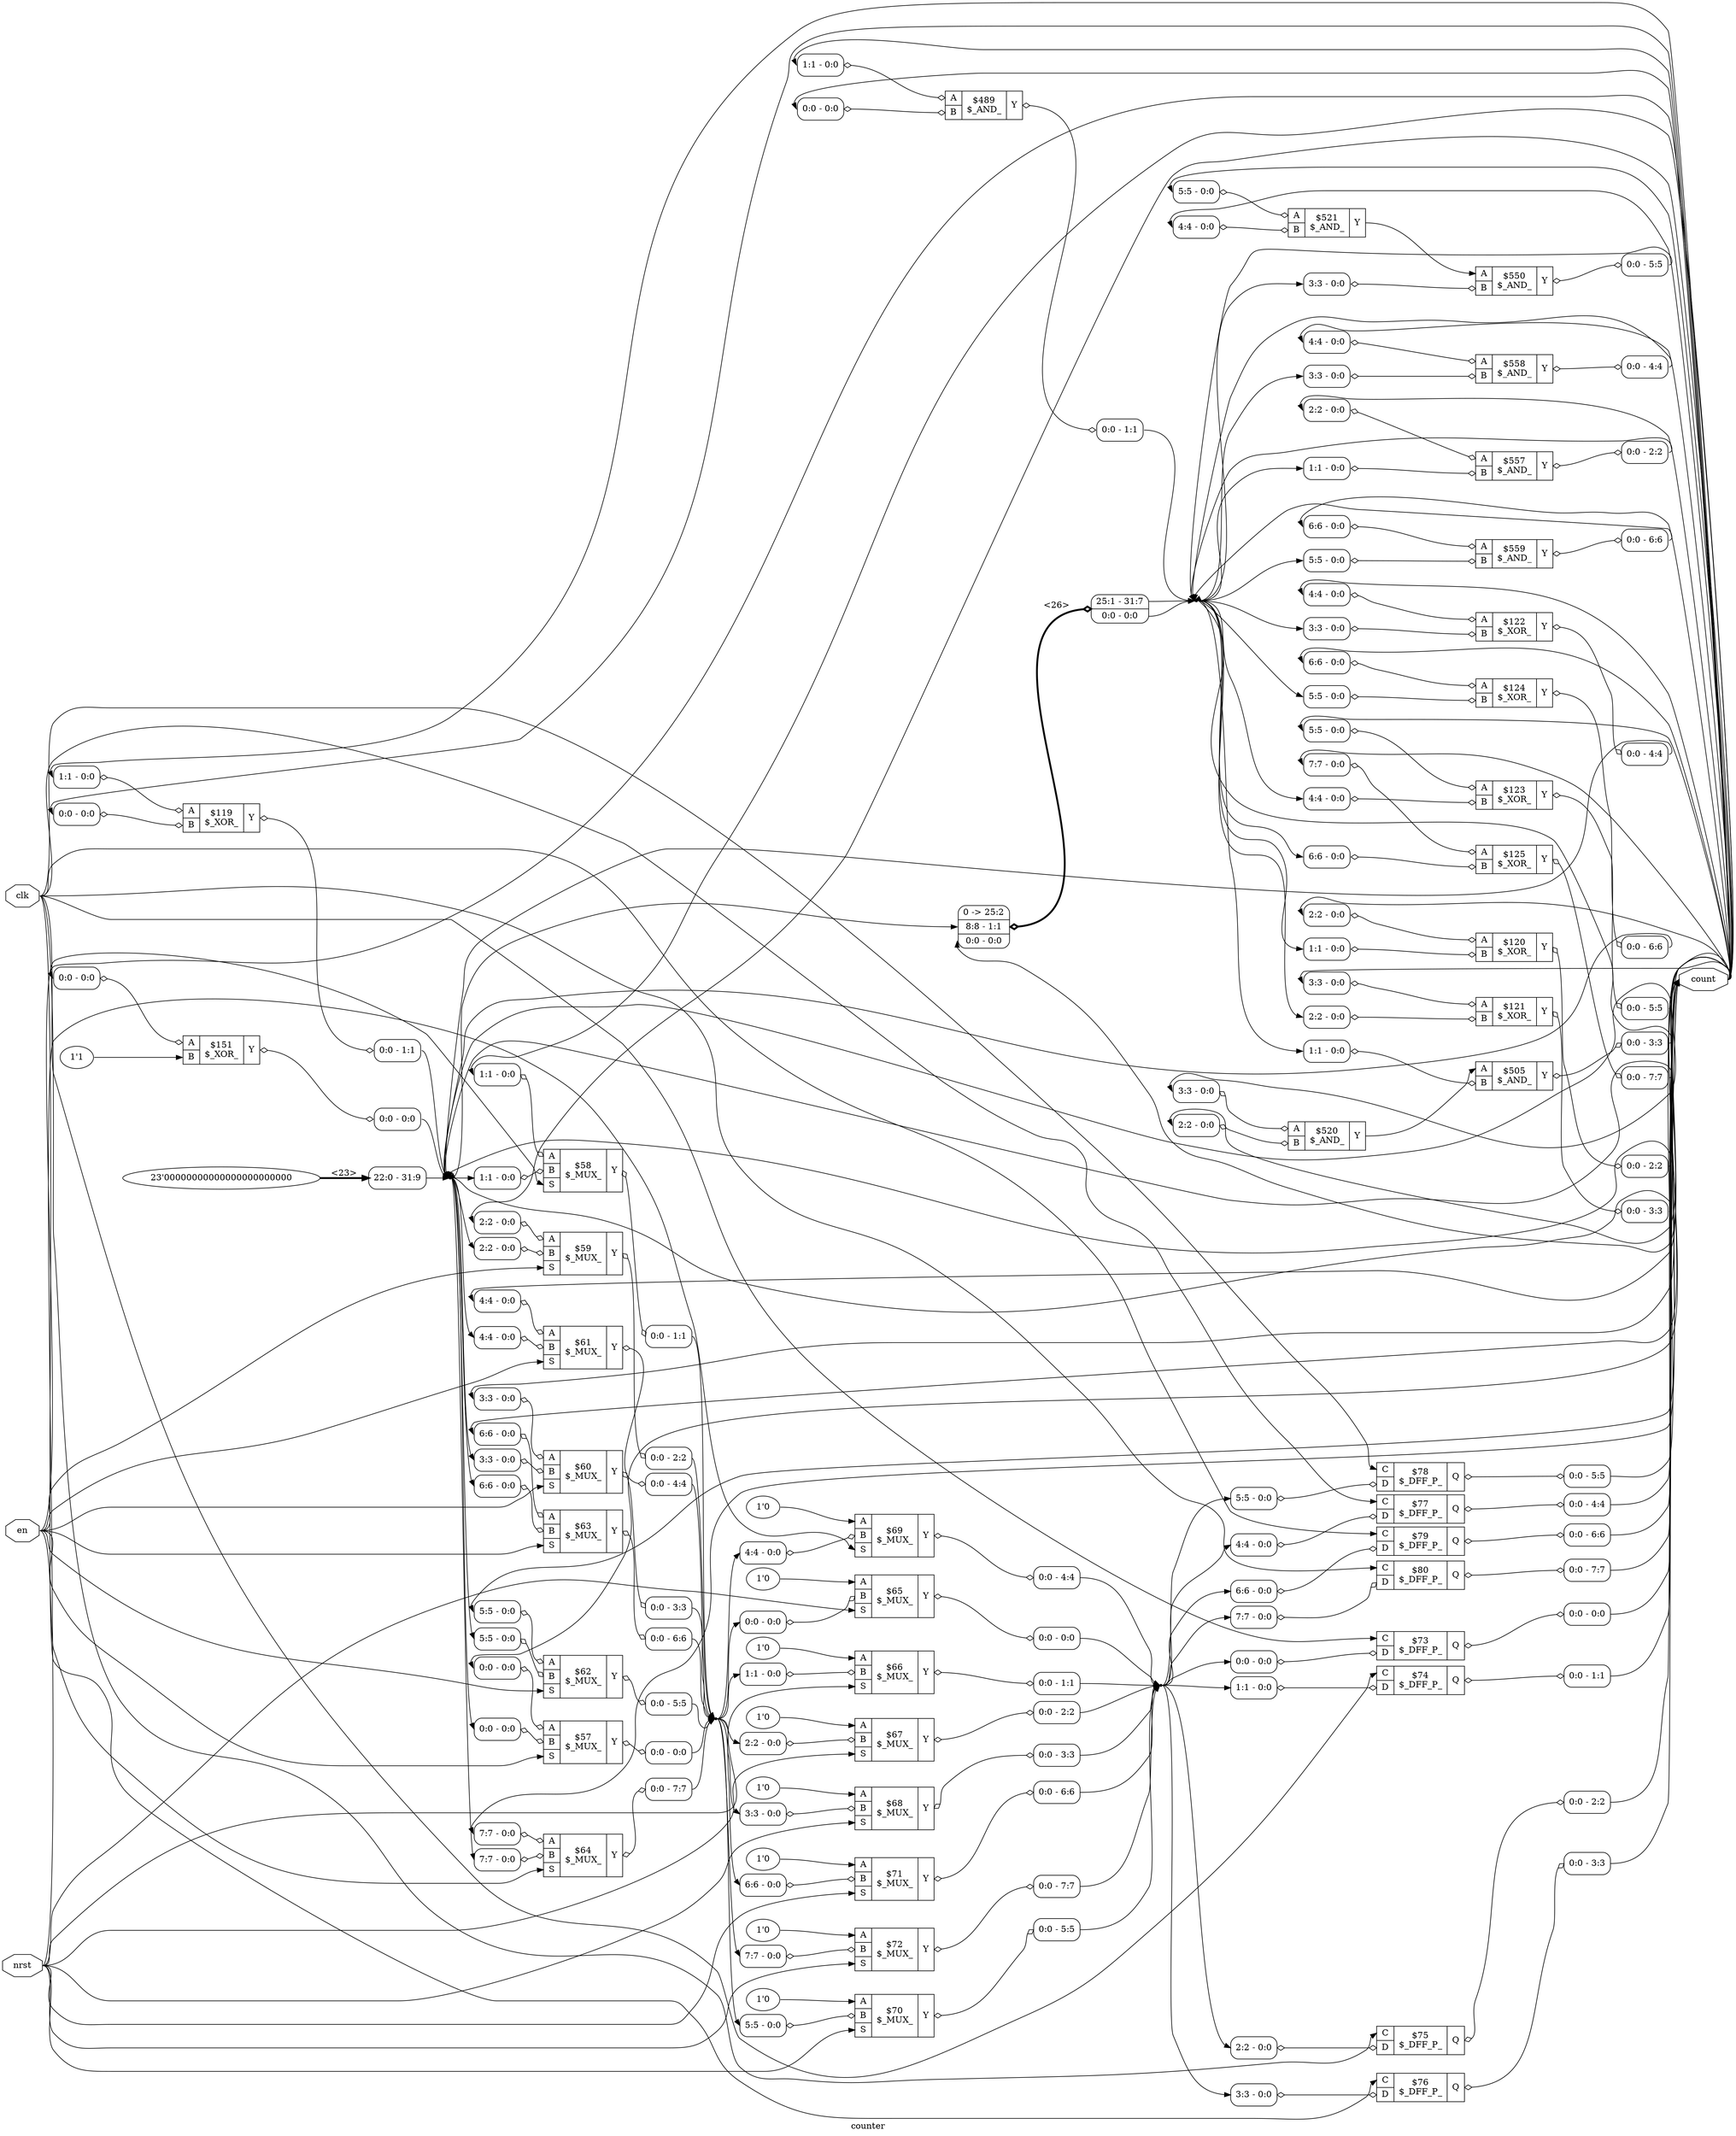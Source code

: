digraph "counter" {
label="counter";
rankdir="LR";
remincross=true;
n7 [ shape=octagon, label="clk", color="black", fontcolor="black" ];
n8 [ shape=octagon, label="count", color="black", fontcolor="black" ];
n9 [ shape=octagon, label="en", color="black", fontcolor="black" ];
n10 [ shape=octagon, label="nrst", color="black", fontcolor="black" ];
{ rank="source"; n10; n7; n9;}
{ rank="sink"; n8;}
c15 [ shape=record, label="{{<p11> A|<p12> B|<p13> S}|$57\n$_MUX_|{<p14> Y}}" ];
x0 [ shape=record, style=rounded, label="<s0> 0:0 - 0:0 " ];
x0:e -> c15:p11:w [arrowhead=odiamond, arrowtail=odiamond, dir=both, color="black", label=""];
x1 [ shape=record, style=rounded, label="<s0> 0:0 - 0:0 " ];
x1:e -> c15:p12:w [arrowhead=odiamond, arrowtail=odiamond, dir=both, color="black", label=""];
x2 [ shape=record, style=rounded, label="<s0> 0:0 - 0:0 " ];
c15:p14:e -> x2:w [arrowhead=odiamond, arrowtail=odiamond, dir=both, color="black", label=""];
c16 [ shape=record, label="{{<p11> A|<p12> B|<p13> S}|$58\n$_MUX_|{<p14> Y}}" ];
x3 [ shape=record, style=rounded, label="<s0> 1:1 - 0:0 " ];
x3:e -> c16:p11:w [arrowhead=odiamond, arrowtail=odiamond, dir=both, color="black", label=""];
x4 [ shape=record, style=rounded, label="<s0> 1:1 - 0:0 " ];
x4:e -> c16:p12:w [arrowhead=odiamond, arrowtail=odiamond, dir=both, color="black", label=""];
x5 [ shape=record, style=rounded, label="<s0> 0:0 - 1:1 " ];
c16:p14:e -> x5:w [arrowhead=odiamond, arrowtail=odiamond, dir=both, color="black", label=""];
c17 [ shape=record, label="{{<p11> A|<p12> B|<p13> S}|$59\n$_MUX_|{<p14> Y}}" ];
x6 [ shape=record, style=rounded, label="<s0> 2:2 - 0:0 " ];
x6:e -> c17:p11:w [arrowhead=odiamond, arrowtail=odiamond, dir=both, color="black", label=""];
x7 [ shape=record, style=rounded, label="<s0> 2:2 - 0:0 " ];
x7:e -> c17:p12:w [arrowhead=odiamond, arrowtail=odiamond, dir=both, color="black", label=""];
x8 [ shape=record, style=rounded, label="<s0> 0:0 - 2:2 " ];
c17:p14:e -> x8:w [arrowhead=odiamond, arrowtail=odiamond, dir=both, color="black", label=""];
c18 [ shape=record, label="{{<p11> A|<p12> B|<p13> S}|$60\n$_MUX_|{<p14> Y}}" ];
x9 [ shape=record, style=rounded, label="<s0> 3:3 - 0:0 " ];
x9:e -> c18:p11:w [arrowhead=odiamond, arrowtail=odiamond, dir=both, color="black", label=""];
x10 [ shape=record, style=rounded, label="<s0> 3:3 - 0:0 " ];
x10:e -> c18:p12:w [arrowhead=odiamond, arrowtail=odiamond, dir=both, color="black", label=""];
x11 [ shape=record, style=rounded, label="<s0> 0:0 - 3:3 " ];
c18:p14:e -> x11:w [arrowhead=odiamond, arrowtail=odiamond, dir=both, color="black", label=""];
c19 [ shape=record, label="{{<p11> A|<p12> B|<p13> S}|$61\n$_MUX_|{<p14> Y}}" ];
x12 [ shape=record, style=rounded, label="<s0> 4:4 - 0:0 " ];
x12:e -> c19:p11:w [arrowhead=odiamond, arrowtail=odiamond, dir=both, color="black", label=""];
x13 [ shape=record, style=rounded, label="<s0> 4:4 - 0:0 " ];
x13:e -> c19:p12:w [arrowhead=odiamond, arrowtail=odiamond, dir=both, color="black", label=""];
x14 [ shape=record, style=rounded, label="<s0> 0:0 - 4:4 " ];
c19:p14:e -> x14:w [arrowhead=odiamond, arrowtail=odiamond, dir=both, color="black", label=""];
c20 [ shape=record, label="{{<p11> A|<p12> B|<p13> S}|$62\n$_MUX_|{<p14> Y}}" ];
x15 [ shape=record, style=rounded, label="<s0> 5:5 - 0:0 " ];
x15:e -> c20:p11:w [arrowhead=odiamond, arrowtail=odiamond, dir=both, color="black", label=""];
x16 [ shape=record, style=rounded, label="<s0> 5:5 - 0:0 " ];
x16:e -> c20:p12:w [arrowhead=odiamond, arrowtail=odiamond, dir=both, color="black", label=""];
x17 [ shape=record, style=rounded, label="<s0> 0:0 - 5:5 " ];
c20:p14:e -> x17:w [arrowhead=odiamond, arrowtail=odiamond, dir=both, color="black", label=""];
c21 [ shape=record, label="{{<p11> A|<p12> B|<p13> S}|$63\n$_MUX_|{<p14> Y}}" ];
x18 [ shape=record, style=rounded, label="<s0> 6:6 - 0:0 " ];
x18:e -> c21:p11:w [arrowhead=odiamond, arrowtail=odiamond, dir=both, color="black", label=""];
x19 [ shape=record, style=rounded, label="<s0> 6:6 - 0:0 " ];
x19:e -> c21:p12:w [arrowhead=odiamond, arrowtail=odiamond, dir=both, color="black", label=""];
x20 [ shape=record, style=rounded, label="<s0> 0:0 - 6:6 " ];
c21:p14:e -> x20:w [arrowhead=odiamond, arrowtail=odiamond, dir=both, color="black", label=""];
c22 [ shape=record, label="{{<p11> A|<p12> B|<p13> S}|$64\n$_MUX_|{<p14> Y}}" ];
x21 [ shape=record, style=rounded, label="<s0> 7:7 - 0:0 " ];
x21:e -> c22:p11:w [arrowhead=odiamond, arrowtail=odiamond, dir=both, color="black", label=""];
x22 [ shape=record, style=rounded, label="<s0> 7:7 - 0:0 " ];
x22:e -> c22:p12:w [arrowhead=odiamond, arrowtail=odiamond, dir=both, color="black", label=""];
x23 [ shape=record, style=rounded, label="<s0> 0:0 - 7:7 " ];
c22:p14:e -> x23:w [arrowhead=odiamond, arrowtail=odiamond, dir=both, color="black", label=""];
v24 [ label="1'0" ];
c23 [ shape=record, label="{{<p11> A|<p12> B|<p13> S}|$65\n$_MUX_|{<p14> Y}}" ];
x25 [ shape=record, style=rounded, label="<s0> 0:0 - 0:0 " ];
x25:e -> c23:p12:w [arrowhead=odiamond, arrowtail=odiamond, dir=both, color="black", label=""];
x26 [ shape=record, style=rounded, label="<s0> 0:0 - 0:0 " ];
c23:p14:e -> x26:w [arrowhead=odiamond, arrowtail=odiamond, dir=both, color="black", label=""];
v27 [ label="1'0" ];
c24 [ shape=record, label="{{<p11> A|<p12> B|<p13> S}|$66\n$_MUX_|{<p14> Y}}" ];
x28 [ shape=record, style=rounded, label="<s0> 1:1 - 0:0 " ];
x28:e -> c24:p12:w [arrowhead=odiamond, arrowtail=odiamond, dir=both, color="black", label=""];
x29 [ shape=record, style=rounded, label="<s0> 0:0 - 1:1 " ];
c24:p14:e -> x29:w [arrowhead=odiamond, arrowtail=odiamond, dir=both, color="black", label=""];
v30 [ label="1'0" ];
c25 [ shape=record, label="{{<p11> A|<p12> B|<p13> S}|$67\n$_MUX_|{<p14> Y}}" ];
x31 [ shape=record, style=rounded, label="<s0> 2:2 - 0:0 " ];
x31:e -> c25:p12:w [arrowhead=odiamond, arrowtail=odiamond, dir=both, color="black", label=""];
x32 [ shape=record, style=rounded, label="<s0> 0:0 - 2:2 " ];
c25:p14:e -> x32:w [arrowhead=odiamond, arrowtail=odiamond, dir=both, color="black", label=""];
v33 [ label="1'0" ];
c26 [ shape=record, label="{{<p11> A|<p12> B|<p13> S}|$68\n$_MUX_|{<p14> Y}}" ];
x34 [ shape=record, style=rounded, label="<s0> 3:3 - 0:0 " ];
x34:e -> c26:p12:w [arrowhead=odiamond, arrowtail=odiamond, dir=both, color="black", label=""];
x35 [ shape=record, style=rounded, label="<s0> 0:0 - 3:3 " ];
c26:p14:e -> x35:w [arrowhead=odiamond, arrowtail=odiamond, dir=both, color="black", label=""];
v36 [ label="1'0" ];
c27 [ shape=record, label="{{<p11> A|<p12> B|<p13> S}|$69\n$_MUX_|{<p14> Y}}" ];
x37 [ shape=record, style=rounded, label="<s0> 4:4 - 0:0 " ];
x37:e -> c27:p12:w [arrowhead=odiamond, arrowtail=odiamond, dir=both, color="black", label=""];
x38 [ shape=record, style=rounded, label="<s0> 0:0 - 4:4 " ];
c27:p14:e -> x38:w [arrowhead=odiamond, arrowtail=odiamond, dir=both, color="black", label=""];
v39 [ label="1'0" ];
c28 [ shape=record, label="{{<p11> A|<p12> B|<p13> S}|$70\n$_MUX_|{<p14> Y}}" ];
x40 [ shape=record, style=rounded, label="<s0> 5:5 - 0:0 " ];
x40:e -> c28:p12:w [arrowhead=odiamond, arrowtail=odiamond, dir=both, color="black", label=""];
x41 [ shape=record, style=rounded, label="<s0> 0:0 - 5:5 " ];
c28:p14:e -> x41:w [arrowhead=odiamond, arrowtail=odiamond, dir=both, color="black", label=""];
v42 [ label="1'0" ];
c29 [ shape=record, label="{{<p11> A|<p12> B|<p13> S}|$71\n$_MUX_|{<p14> Y}}" ];
x43 [ shape=record, style=rounded, label="<s0> 6:6 - 0:0 " ];
x43:e -> c29:p12:w [arrowhead=odiamond, arrowtail=odiamond, dir=both, color="black", label=""];
x44 [ shape=record, style=rounded, label="<s0> 0:0 - 6:6 " ];
c29:p14:e -> x44:w [arrowhead=odiamond, arrowtail=odiamond, dir=both, color="black", label=""];
v45 [ label="1'0" ];
c30 [ shape=record, label="{{<p11> A|<p12> B|<p13> S}|$72\n$_MUX_|{<p14> Y}}" ];
x46 [ shape=record, style=rounded, label="<s0> 7:7 - 0:0 " ];
x46:e -> c30:p12:w [arrowhead=odiamond, arrowtail=odiamond, dir=both, color="black", label=""];
x47 [ shape=record, style=rounded, label="<s0> 0:0 - 7:7 " ];
c30:p14:e -> x47:w [arrowhead=odiamond, arrowtail=odiamond, dir=both, color="black", label=""];
c34 [ shape=record, label="{{<p31> C|<p32> D}|$73\n$_DFF_P_|{<p33> Q}}" ];
x48 [ shape=record, style=rounded, label="<s0> 0:0 - 0:0 " ];
x48:e -> c34:p32:w [arrowhead=odiamond, arrowtail=odiamond, dir=both, color="black", label=""];
x49 [ shape=record, style=rounded, label="<s0> 0:0 - 0:0 " ];
c34:p33:e -> x49:w [arrowhead=odiamond, arrowtail=odiamond, dir=both, color="black", label=""];
c35 [ shape=record, label="{{<p31> C|<p32> D}|$74\n$_DFF_P_|{<p33> Q}}" ];
x50 [ shape=record, style=rounded, label="<s0> 1:1 - 0:0 " ];
x50:e -> c35:p32:w [arrowhead=odiamond, arrowtail=odiamond, dir=both, color="black", label=""];
x51 [ shape=record, style=rounded, label="<s0> 0:0 - 1:1 " ];
c35:p33:e -> x51:w [arrowhead=odiamond, arrowtail=odiamond, dir=both, color="black", label=""];
c36 [ shape=record, label="{{<p31> C|<p32> D}|$75\n$_DFF_P_|{<p33> Q}}" ];
x52 [ shape=record, style=rounded, label="<s0> 2:2 - 0:0 " ];
x52:e -> c36:p32:w [arrowhead=odiamond, arrowtail=odiamond, dir=both, color="black", label=""];
x53 [ shape=record, style=rounded, label="<s0> 0:0 - 2:2 " ];
c36:p33:e -> x53:w [arrowhead=odiamond, arrowtail=odiamond, dir=both, color="black", label=""];
c37 [ shape=record, label="{{<p31> C|<p32> D}|$76\n$_DFF_P_|{<p33> Q}}" ];
x54 [ shape=record, style=rounded, label="<s0> 3:3 - 0:0 " ];
x54:e -> c37:p32:w [arrowhead=odiamond, arrowtail=odiamond, dir=both, color="black", label=""];
x55 [ shape=record, style=rounded, label="<s0> 0:0 - 3:3 " ];
c37:p33:e -> x55:w [arrowhead=odiamond, arrowtail=odiamond, dir=both, color="black", label=""];
c38 [ shape=record, label="{{<p31> C|<p32> D}|$77\n$_DFF_P_|{<p33> Q}}" ];
x56 [ shape=record, style=rounded, label="<s0> 4:4 - 0:0 " ];
x56:e -> c38:p32:w [arrowhead=odiamond, arrowtail=odiamond, dir=both, color="black", label=""];
x57 [ shape=record, style=rounded, label="<s0> 0:0 - 4:4 " ];
c38:p33:e -> x57:w [arrowhead=odiamond, arrowtail=odiamond, dir=both, color="black", label=""];
c39 [ shape=record, label="{{<p31> C|<p32> D}|$78\n$_DFF_P_|{<p33> Q}}" ];
x58 [ shape=record, style=rounded, label="<s0> 5:5 - 0:0 " ];
x58:e -> c39:p32:w [arrowhead=odiamond, arrowtail=odiamond, dir=both, color="black", label=""];
x59 [ shape=record, style=rounded, label="<s0> 0:0 - 5:5 " ];
c39:p33:e -> x59:w [arrowhead=odiamond, arrowtail=odiamond, dir=both, color="black", label=""];
c40 [ shape=record, label="{{<p31> C|<p32> D}|$79\n$_DFF_P_|{<p33> Q}}" ];
x60 [ shape=record, style=rounded, label="<s0> 6:6 - 0:0 " ];
x60:e -> c40:p32:w [arrowhead=odiamond, arrowtail=odiamond, dir=both, color="black", label=""];
x61 [ shape=record, style=rounded, label="<s0> 0:0 - 6:6 " ];
c40:p33:e -> x61:w [arrowhead=odiamond, arrowtail=odiamond, dir=both, color="black", label=""];
c41 [ shape=record, label="{{<p31> C|<p32> D}|$80\n$_DFF_P_|{<p33> Q}}" ];
x62 [ shape=record, style=rounded, label="<s0> 7:7 - 0:0 " ];
x62:e -> c41:p32:w [arrowhead=odiamond, arrowtail=odiamond, dir=both, color="black", label=""];
x63 [ shape=record, style=rounded, label="<s0> 0:0 - 7:7 " ];
c41:p33:e -> x63:w [arrowhead=odiamond, arrowtail=odiamond, dir=both, color="black", label=""];
c42 [ shape=record, label="{{<p11> A|<p12> B}|$119\n$_XOR_|{<p14> Y}}" ];
x64 [ shape=record, style=rounded, label="<s0> 1:1 - 0:0 " ];
x64:e -> c42:p11:w [arrowhead=odiamond, arrowtail=odiamond, dir=both, color="black", label=""];
x65 [ shape=record, style=rounded, label="<s0> 0:0 - 0:0 " ];
x65:e -> c42:p12:w [arrowhead=odiamond, arrowtail=odiamond, dir=both, color="black", label=""];
x66 [ shape=record, style=rounded, label="<s0> 0:0 - 1:1 " ];
c42:p14:e -> x66:w [arrowhead=odiamond, arrowtail=odiamond, dir=both, color="black", label=""];
c43 [ shape=record, label="{{<p11> A|<p12> B}|$120\n$_XOR_|{<p14> Y}}" ];
x67 [ shape=record, style=rounded, label="<s0> 2:2 - 0:0 " ];
x67:e -> c43:p11:w [arrowhead=odiamond, arrowtail=odiamond, dir=both, color="black", label=""];
x68 [ shape=record, style=rounded, label="<s0> 1:1 - 0:0 " ];
x68:e -> c43:p12:w [arrowhead=odiamond, arrowtail=odiamond, dir=both, color="black", label=""];
x69 [ shape=record, style=rounded, label="<s0> 0:0 - 2:2 " ];
c43:p14:e -> x69:w [arrowhead=odiamond, arrowtail=odiamond, dir=both, color="black", label=""];
c44 [ shape=record, label="{{<p11> A|<p12> B}|$121\n$_XOR_|{<p14> Y}}" ];
x70 [ shape=record, style=rounded, label="<s0> 3:3 - 0:0 " ];
x70:e -> c44:p11:w [arrowhead=odiamond, arrowtail=odiamond, dir=both, color="black", label=""];
x71 [ shape=record, style=rounded, label="<s0> 2:2 - 0:0 " ];
x71:e -> c44:p12:w [arrowhead=odiamond, arrowtail=odiamond, dir=both, color="black", label=""];
x72 [ shape=record, style=rounded, label="<s0> 0:0 - 3:3 " ];
c44:p14:e -> x72:w [arrowhead=odiamond, arrowtail=odiamond, dir=both, color="black", label=""];
c45 [ shape=record, label="{{<p11> A|<p12> B}|$122\n$_XOR_|{<p14> Y}}" ];
x73 [ shape=record, style=rounded, label="<s0> 4:4 - 0:0 " ];
x73:e -> c45:p11:w [arrowhead=odiamond, arrowtail=odiamond, dir=both, color="black", label=""];
x74 [ shape=record, style=rounded, label="<s0> 3:3 - 0:0 " ];
x74:e -> c45:p12:w [arrowhead=odiamond, arrowtail=odiamond, dir=both, color="black", label=""];
x75 [ shape=record, style=rounded, label="<s0> 0:0 - 4:4 " ];
c45:p14:e -> x75:w [arrowhead=odiamond, arrowtail=odiamond, dir=both, color="black", label=""];
c46 [ shape=record, label="{{<p11> A|<p12> B}|$123\n$_XOR_|{<p14> Y}}" ];
x76 [ shape=record, style=rounded, label="<s0> 5:5 - 0:0 " ];
x76:e -> c46:p11:w [arrowhead=odiamond, arrowtail=odiamond, dir=both, color="black", label=""];
x77 [ shape=record, style=rounded, label="<s0> 4:4 - 0:0 " ];
x77:e -> c46:p12:w [arrowhead=odiamond, arrowtail=odiamond, dir=both, color="black", label=""];
x78 [ shape=record, style=rounded, label="<s0> 0:0 - 5:5 " ];
c46:p14:e -> x78:w [arrowhead=odiamond, arrowtail=odiamond, dir=both, color="black", label=""];
c47 [ shape=record, label="{{<p11> A|<p12> B}|$124\n$_XOR_|{<p14> Y}}" ];
x79 [ shape=record, style=rounded, label="<s0> 6:6 - 0:0 " ];
x79:e -> c47:p11:w [arrowhead=odiamond, arrowtail=odiamond, dir=both, color="black", label=""];
x80 [ shape=record, style=rounded, label="<s0> 5:5 - 0:0 " ];
x80:e -> c47:p12:w [arrowhead=odiamond, arrowtail=odiamond, dir=both, color="black", label=""];
x81 [ shape=record, style=rounded, label="<s0> 0:0 - 6:6 " ];
c47:p14:e -> x81:w [arrowhead=odiamond, arrowtail=odiamond, dir=both, color="black", label=""];
c48 [ shape=record, label="{{<p11> A|<p12> B}|$125\n$_XOR_|{<p14> Y}}" ];
x82 [ shape=record, style=rounded, label="<s0> 7:7 - 0:0 " ];
x82:e -> c48:p11:w [arrowhead=odiamond, arrowtail=odiamond, dir=both, color="black", label=""];
x83 [ shape=record, style=rounded, label="<s0> 6:6 - 0:0 " ];
x83:e -> c48:p12:w [arrowhead=odiamond, arrowtail=odiamond, dir=both, color="black", label=""];
x84 [ shape=record, style=rounded, label="<s0> 0:0 - 7:7 " ];
c48:p14:e -> x84:w [arrowhead=odiamond, arrowtail=odiamond, dir=both, color="black", label=""];
v86 [ label="1'1" ];
c49 [ shape=record, label="{{<p11> A|<p12> B}|$151\n$_XOR_|{<p14> Y}}" ];
x85 [ shape=record, style=rounded, label="<s0> 0:0 - 0:0 " ];
x85:e -> c49:p11:w [arrowhead=odiamond, arrowtail=odiamond, dir=both, color="black", label=""];
x87 [ shape=record, style=rounded, label="<s0> 0:0 - 0:0 " ];
c49:p14:e -> x87:w [arrowhead=odiamond, arrowtail=odiamond, dir=both, color="black", label=""];
c50 [ shape=record, label="{{<p11> A|<p12> B}|$489\n$_AND_|{<p14> Y}}" ];
x88 [ shape=record, style=rounded, label="<s0> 1:1 - 0:0 " ];
x88:e -> c50:p11:w [arrowhead=odiamond, arrowtail=odiamond, dir=both, color="black", label=""];
x89 [ shape=record, style=rounded, label="<s0> 0:0 - 0:0 " ];
x89:e -> c50:p12:w [arrowhead=odiamond, arrowtail=odiamond, dir=both, color="black", label=""];
x90 [ shape=record, style=rounded, label="<s0> 0:0 - 1:1 " ];
c50:p14:e -> x90:w [arrowhead=odiamond, arrowtail=odiamond, dir=both, color="black", label=""];
c51 [ shape=record, label="{{<p11> A|<p12> B}|$505\n$_AND_|{<p14> Y}}" ];
x91 [ shape=record, style=rounded, label="<s0> 1:1 - 0:0 " ];
x91:e -> c51:p12:w [arrowhead=odiamond, arrowtail=odiamond, dir=both, color="black", label=""];
x92 [ shape=record, style=rounded, label="<s0> 0:0 - 3:3 " ];
c51:p14:e -> x92:w [arrowhead=odiamond, arrowtail=odiamond, dir=both, color="black", label=""];
c52 [ shape=record, label="{{<p11> A|<p12> B}|$520\n$_AND_|{<p14> Y}}" ];
x93 [ shape=record, style=rounded, label="<s0> 3:3 - 0:0 " ];
x93:e -> c52:p11:w [arrowhead=odiamond, arrowtail=odiamond, dir=both, color="black", label=""];
x94 [ shape=record, style=rounded, label="<s0> 2:2 - 0:0 " ];
x94:e -> c52:p12:w [arrowhead=odiamond, arrowtail=odiamond, dir=both, color="black", label=""];
c53 [ shape=record, label="{{<p11> A|<p12> B}|$521\n$_AND_|{<p14> Y}}" ];
x95 [ shape=record, style=rounded, label="<s0> 5:5 - 0:0 " ];
x95:e -> c53:p11:w [arrowhead=odiamond, arrowtail=odiamond, dir=both, color="black", label=""];
x96 [ shape=record, style=rounded, label="<s0> 4:4 - 0:0 " ];
x96:e -> c53:p12:w [arrowhead=odiamond, arrowtail=odiamond, dir=both, color="black", label=""];
c54 [ shape=record, label="{{<p11> A|<p12> B}|$550\n$_AND_|{<p14> Y}}" ];
x97 [ shape=record, style=rounded, label="<s0> 3:3 - 0:0 " ];
x97:e -> c54:p12:w [arrowhead=odiamond, arrowtail=odiamond, dir=both, color="black", label=""];
x98 [ shape=record, style=rounded, label="<s0> 0:0 - 5:5 " ];
c54:p14:e -> x98:w [arrowhead=odiamond, arrowtail=odiamond, dir=both, color="black", label=""];
c55 [ shape=record, label="{{<p11> A|<p12> B}|$557\n$_AND_|{<p14> Y}}" ];
x99 [ shape=record, style=rounded, label="<s0> 2:2 - 0:0 " ];
x99:e -> c55:p11:w [arrowhead=odiamond, arrowtail=odiamond, dir=both, color="black", label=""];
x100 [ shape=record, style=rounded, label="<s0> 1:1 - 0:0 " ];
x100:e -> c55:p12:w [arrowhead=odiamond, arrowtail=odiamond, dir=both, color="black", label=""];
x101 [ shape=record, style=rounded, label="<s0> 0:0 - 2:2 " ];
c55:p14:e -> x101:w [arrowhead=odiamond, arrowtail=odiamond, dir=both, color="black", label=""];
c56 [ shape=record, label="{{<p11> A|<p12> B}|$558\n$_AND_|{<p14> Y}}" ];
x102 [ shape=record, style=rounded, label="<s0> 4:4 - 0:0 " ];
x102:e -> c56:p11:w [arrowhead=odiamond, arrowtail=odiamond, dir=both, color="black", label=""];
x103 [ shape=record, style=rounded, label="<s0> 3:3 - 0:0 " ];
x103:e -> c56:p12:w [arrowhead=odiamond, arrowtail=odiamond, dir=both, color="black", label=""];
x104 [ shape=record, style=rounded, label="<s0> 0:0 - 4:4 " ];
c56:p14:e -> x104:w [arrowhead=odiamond, arrowtail=odiamond, dir=both, color="black", label=""];
c57 [ shape=record, label="{{<p11> A|<p12> B}|$559\n$_AND_|{<p14> Y}}" ];
x105 [ shape=record, style=rounded, label="<s0> 6:6 - 0:0 " ];
x105:e -> c57:p11:w [arrowhead=odiamond, arrowtail=odiamond, dir=both, color="black", label=""];
x106 [ shape=record, style=rounded, label="<s0> 5:5 - 0:0 " ];
x106:e -> c57:p12:w [arrowhead=odiamond, arrowtail=odiamond, dir=both, color="black", label=""];
x107 [ shape=record, style=rounded, label="<s0> 0:0 - 6:6 " ];
c57:p14:e -> x107:w [arrowhead=odiamond, arrowtail=odiamond, dir=both, color="black", label=""];
v108 [ label="23'00000000000000000000000" ];
x109 [ shape=record, style=rounded, label="<s0> 22:0 - 31:9 " ];
x110 [ shape=record, style=rounded, label="0 -&gt; 25:2 |<s1> 8:8 - 1:1 |<s0> 0:0 - 0:0 " ];
x111 [ shape=record, style=rounded, label="<s1> 25:1 - 31:7 |<s0> 0:0 - 0:0 " ];
x110:e -> x111:w [arrowhead=odiamond, arrowtail=odiamond, dir=both, color="black", style="setlinewidth(3)", label="<26>"];
n1 [ shape=point ];
x26:s0:e -> n1:w [color="black", label=""];
x29:s0:e -> n1:w [color="black", label=""];
x32:s0:e -> n1:w [color="black", label=""];
x35:s0:e -> n1:w [color="black", label=""];
x38:s0:e -> n1:w [color="black", label=""];
x41:s0:e -> n1:w [color="black", label=""];
x44:s0:e -> n1:w [color="black", label=""];
x47:s0:e -> n1:w [color="black", label=""];
n1:e -> x48:s0:w [color="black", label=""];
n1:e -> x50:s0:w [color="black", label=""];
n1:e -> x52:s0:w [color="black", label=""];
n1:e -> x54:s0:w [color="black", label=""];
n1:e -> x56:s0:w [color="black", label=""];
n1:e -> x58:s0:w [color="black", label=""];
n1:e -> x60:s0:w [color="black", label=""];
n1:e -> x62:s0:w [color="black", label=""];
n10:e -> c23:p13:w [color="black", label=""];
n10:e -> c24:p13:w [color="black", label=""];
n10:e -> c25:p13:w [color="black", label=""];
n10:e -> c26:p13:w [color="black", label=""];
n10:e -> c27:p13:w [color="black", label=""];
n10:e -> c28:p13:w [color="black", label=""];
n10:e -> c29:p13:w [color="black", label=""];
n10:e -> c30:p13:w [color="black", label=""];
n2 [ shape=point ];
x109:s0:e -> n2:w [color="black", label=""];
x66:s0:e -> n2:w [color="black", label=""];
x69:s0:e -> n2:w [color="black", label=""];
x72:s0:e -> n2:w [color="black", label=""];
x75:s0:e -> n2:w [color="black", label=""];
x78:s0:e -> n2:w [color="black", label=""];
x81:s0:e -> n2:w [color="black", label=""];
x84:s0:e -> n2:w [color="black", label=""];
x87:s0:e -> n2:w [color="black", label=""];
n2:e -> x10:s0:w [color="black", label=""];
n2:e -> x110:s1:w [color="black", label=""];
n2:e -> x13:s0:w [color="black", label=""];
n2:e -> x16:s0:w [color="black", label=""];
n2:e -> x19:s0:w [color="black", label=""];
n2:e -> x1:s0:w [color="black", label=""];
n2:e -> x22:s0:w [color="black", label=""];
n2:e -> x4:s0:w [color="black", label=""];
n2:e -> x7:s0:w [color="black", label=""];
n3 [ shape=point ];
x11:s0:e -> n3:w [color="black", label=""];
x14:s0:e -> n3:w [color="black", label=""];
x17:s0:e -> n3:w [color="black", label=""];
x20:s0:e -> n3:w [color="black", label=""];
x23:s0:e -> n3:w [color="black", label=""];
x2:s0:e -> n3:w [color="black", label=""];
x5:s0:e -> n3:w [color="black", label=""];
x8:s0:e -> n3:w [color="black", label=""];
n3:e -> x25:s0:w [color="black", label=""];
n3:e -> x28:s0:w [color="black", label=""];
n3:e -> x31:s0:w [color="black", label=""];
n3:e -> x34:s0:w [color="black", label=""];
n3:e -> x37:s0:w [color="black", label=""];
n3:e -> x40:s0:w [color="black", label=""];
n3:e -> x43:s0:w [color="black", label=""];
n3:e -> x46:s0:w [color="black", label=""];
n4 [ shape=point ];
x101:s0:e -> n4:w [color="black", label=""];
x104:s0:e -> n4:w [color="black", label=""];
x107:s0:e -> n4:w [color="black", label=""];
x111:s0:e -> n4:w [color="black", label=""];
x111:s1:e -> n4:w [color="black", label=""];
x90:s0:e -> n4:w [color="black", label=""];
x92:s0:e -> n4:w [color="black", label=""];
x98:s0:e -> n4:w [color="black", label=""];
n4:e -> x100:s0:w [color="black", label=""];
n4:e -> x103:s0:w [color="black", label=""];
n4:e -> x106:s0:w [color="black", label=""];
n4:e -> x68:s0:w [color="black", label=""];
n4:e -> x71:s0:w [color="black", label=""];
n4:e -> x74:s0:w [color="black", label=""];
n4:e -> x77:s0:w [color="black", label=""];
n4:e -> x80:s0:w [color="black", label=""];
n4:e -> x83:s0:w [color="black", label=""];
n4:e -> x91:s0:w [color="black", label=""];
n4:e -> x97:s0:w [color="black", label=""];
c52:p14:e -> c51:p11:w [color="black", label=""];
c53:p14:e -> c54:p11:w [color="black", label=""];
n7:e -> c34:p31:w [color="black", label=""];
n7:e -> c35:p31:w [color="black", label=""];
n7:e -> c36:p31:w [color="black", label=""];
n7:e -> c37:p31:w [color="black", label=""];
n7:e -> c38:p31:w [color="black", label=""];
n7:e -> c39:p31:w [color="black", label=""];
n7:e -> c40:p31:w [color="black", label=""];
n7:e -> c41:p31:w [color="black", label=""];
x49:s0:e -> n8:w [color="black", label=""];
x51:s0:e -> n8:w [color="black", label=""];
x53:s0:e -> n8:w [color="black", label=""];
x55:s0:e -> n8:w [color="black", label=""];
x57:s0:e -> n8:w [color="black", label=""];
x59:s0:e -> n8:w [color="black", label=""];
x61:s0:e -> n8:w [color="black", label=""];
x63:s0:e -> n8:w [color="black", label=""];
n8:e -> x0:s0:w [color="black", label=""];
n8:e -> x102:s0:w [color="black", label=""];
n8:e -> x105:s0:w [color="black", label=""];
n8:e -> x110:s0:w [color="black", label=""];
n8:e -> x12:s0:w [color="black", label=""];
n8:e -> x15:s0:w [color="black", label=""];
n8:e -> x18:s0:w [color="black", label=""];
n8:e -> x21:s0:w [color="black", label=""];
n8:e -> x3:s0:w [color="black", label=""];
n8:e -> x64:s0:w [color="black", label=""];
n8:e -> x65:s0:w [color="black", label=""];
n8:e -> x67:s0:w [color="black", label=""];
n8:e -> x6:s0:w [color="black", label=""];
n8:e -> x70:s0:w [color="black", label=""];
n8:e -> x73:s0:w [color="black", label=""];
n8:e -> x76:s0:w [color="black", label=""];
n8:e -> x79:s0:w [color="black", label=""];
n8:e -> x82:s0:w [color="black", label=""];
n8:e -> x85:s0:w [color="black", label=""];
n8:e -> x88:s0:w [color="black", label=""];
n8:e -> x89:s0:w [color="black", label=""];
n8:e -> x93:s0:w [color="black", label=""];
n8:e -> x94:s0:w [color="black", label=""];
n8:e -> x95:s0:w [color="black", label=""];
n8:e -> x96:s0:w [color="black", label=""];
n8:e -> x99:s0:w [color="black", label=""];
n8:e -> x9:s0:w [color="black", label=""];
n9:e -> c15:p13:w [color="black", label=""];
n9:e -> c16:p13:w [color="black", label=""];
n9:e -> c17:p13:w [color="black", label=""];
n9:e -> c18:p13:w [color="black", label=""];
n9:e -> c19:p13:w [color="black", label=""];
n9:e -> c20:p13:w [color="black", label=""];
n9:e -> c21:p13:w [color="black", label=""];
n9:e -> c22:p13:w [color="black", label=""];
v108:e -> x109:w [color="black", style="setlinewidth(3)", label="<23>"];
v24:e -> c23:p11:w [color="black", label=""];
v27:e -> c24:p11:w [color="black", label=""];
v30:e -> c25:p11:w [color="black", label=""];
v33:e -> c26:p11:w [color="black", label=""];
v36:e -> c27:p11:w [color="black", label=""];
v39:e -> c28:p11:w [color="black", label=""];
v42:e -> c29:p11:w [color="black", label=""];
v45:e -> c30:p11:w [color="black", label=""];
v86:e -> c49:p12:w [color="black", label=""];
}
